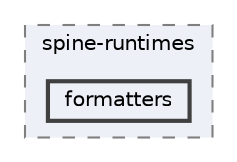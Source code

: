 digraph "external/spine-runtimes/formatters"
{
 // LATEX_PDF_SIZE
  bgcolor="transparent";
  edge [fontname=Helvetica,fontsize=10,labelfontname=Helvetica,labelfontsize=10];
  node [fontname=Helvetica,fontsize=10,shape=box,height=0.2,width=0.4];
  compound=true
  subgraph clusterdir_94c52e4671823048607ba4e9620d2ef0 {
    graph [ bgcolor="#edf0f7", pencolor="grey50", label="spine-runtimes", fontname=Helvetica,fontsize=10 style="filled,dashed", URL="dir_94c52e4671823048607ba4e9620d2ef0.html",tooltip=""]
  dir_ba71f222f5d88af8afbebfd08c2b50a1 [label="formatters", fillcolor="#edf0f7", color="grey25", style="filled,bold", URL="dir_ba71f222f5d88af8afbebfd08c2b50a1.html",tooltip=""];
  }
}
